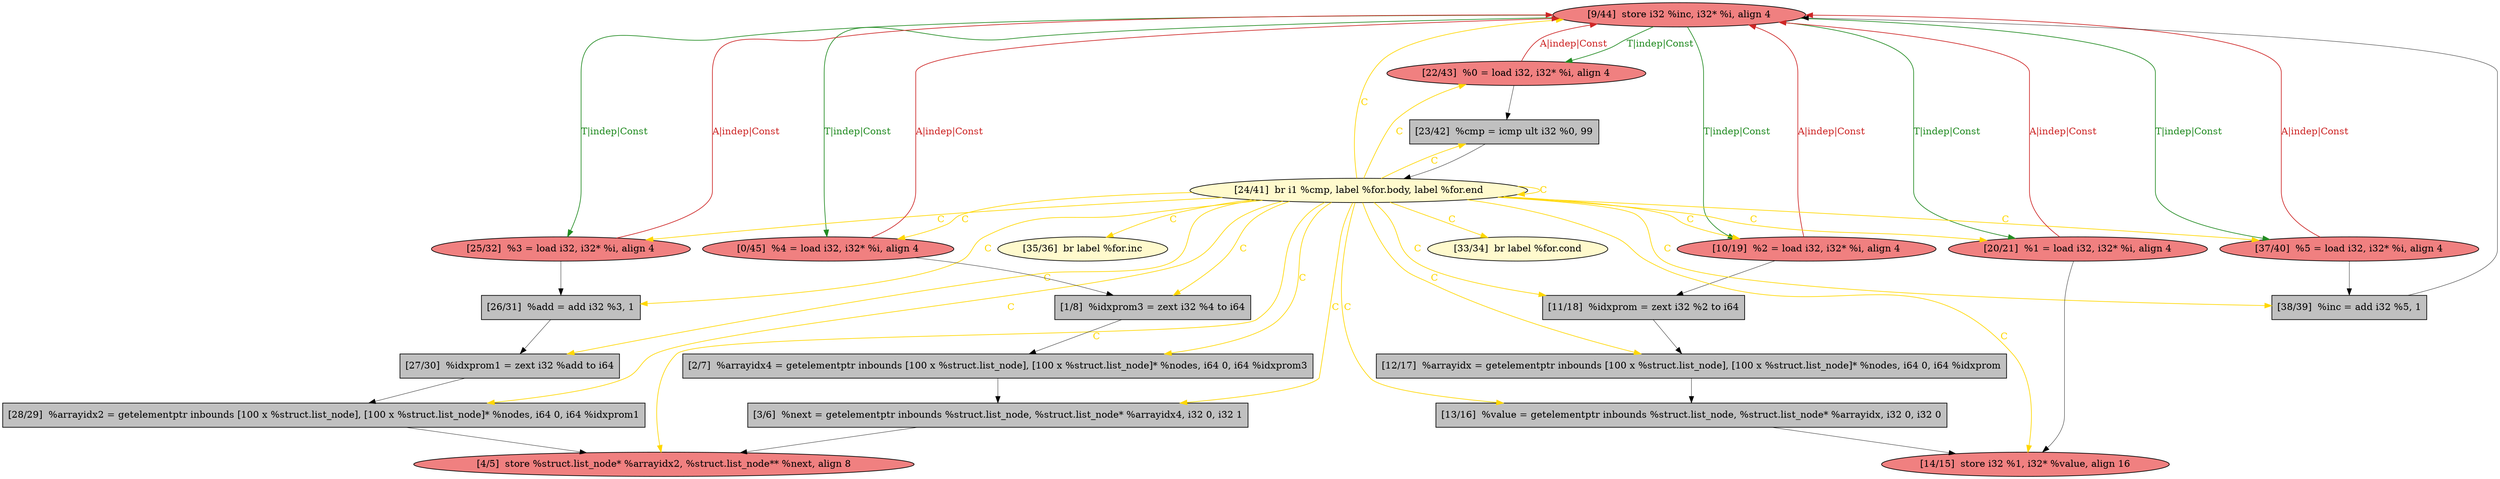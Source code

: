 
digraph G {


node691 [fillcolor=lightcoral,label="[9/44]  store i32 %inc, i32* %i, align 4",shape=ellipse,style=filled ]
node690 [fillcolor=grey,label="[13/16]  %value = getelementptr inbounds %struct.list_node, %struct.list_node* %arrayidx, i32 0, i32 0",shape=rectangle,style=filled ]
node672 [fillcolor=grey,label="[11/18]  %idxprom = zext i32 %2 to i64",shape=rectangle,style=filled ]
node686 [fillcolor=lightcoral,label="[10/19]  %2 = load i32, i32* %i, align 4",shape=ellipse,style=filled ]
node674 [fillcolor=grey,label="[28/29]  %arrayidx2 = getelementptr inbounds [100 x %struct.list_node], [100 x %struct.list_node]* %nodes, i64 0, i64 %idxprom1",shape=rectangle,style=filled ]
node692 [fillcolor=lightcoral,label="[14/15]  store i32 %1, i32* %value, align 16",shape=ellipse,style=filled ]
node683 [fillcolor=lemonchiffon,label="[24/41]  br i1 %cmp, label %for.body, label %for.end",shape=ellipse,style=filled ]
node670 [fillcolor=lightcoral,label="[0/45]  %4 = load i32, i32* %i, align 4",shape=ellipse,style=filled ]
node688 [fillcolor=lightcoral,label="[22/43]  %0 = load i32, i32* %i, align 4",shape=ellipse,style=filled ]
node675 [fillcolor=grey,label="[27/30]  %idxprom1 = zext i32 %add to i64",shape=rectangle,style=filled ]
node673 [fillcolor=lemonchiffon,label="[33/34]  br label %for.cond",shape=ellipse,style=filled ]
node678 [fillcolor=lightcoral,label="[4/5]  store %struct.list_node* %arrayidx2, %struct.list_node** %next, align 8",shape=ellipse,style=filled ]
node671 [fillcolor=lightcoral,label="[25/32]  %3 = load i32, i32* %i, align 4",shape=ellipse,style=filled ]
node676 [fillcolor=grey,label="[26/31]  %add = add i32 %3, 1",shape=rectangle,style=filled ]
node682 [fillcolor=grey,label="[12/17]  %arrayidx = getelementptr inbounds [100 x %struct.list_node], [100 x %struct.list_node]* %nodes, i64 0, i64 %idxprom",shape=rectangle,style=filled ]
node687 [fillcolor=lightcoral,label="[20/21]  %1 = load i32, i32* %i, align 4",shape=ellipse,style=filled ]
node677 [fillcolor=grey,label="[3/6]  %next = getelementptr inbounds %struct.list_node, %struct.list_node* %arrayidx4, i32 0, i32 1",shape=rectangle,style=filled ]
node681 [fillcolor=lemonchiffon,label="[35/36]  br label %for.inc",shape=ellipse,style=filled ]
node679 [fillcolor=lightcoral,label="[37/40]  %5 = load i32, i32* %i, align 4",shape=ellipse,style=filled ]
node680 [fillcolor=grey,label="[1/8]  %idxprom3 = zext i32 %4 to i64",shape=rectangle,style=filled ]
node689 [fillcolor=grey,label="[23/42]  %cmp = icmp ult i32 %0, 99",shape=rectangle,style=filled ]
node684 [fillcolor=grey,label="[2/7]  %arrayidx4 = getelementptr inbounds [100 x %struct.list_node], [100 x %struct.list_node]* %nodes, i64 0, i64 %idxprom3",shape=rectangle,style=filled ]
node685 [fillcolor=grey,label="[38/39]  %inc = add i32 %5, 1",shape=rectangle,style=filled ]

node683->node672 [style=solid,color=gold,label="C",penwidth=1.0,fontcolor=gold ]
node670->node680 [style=solid,color=black,label="",penwidth=0.5,fontcolor=black ]
node691->node687 [style=solid,color=forestgreen,label="T|indep|Const",penwidth=1.0,fontcolor=forestgreen ]
node687->node691 [style=solid,color=firebrick3,label="A|indep|Const",penwidth=1.0,fontcolor=firebrick3 ]
node674->node678 [style=solid,color=black,label="",penwidth=0.5,fontcolor=black ]
node683->node671 [style=solid,color=gold,label="C",penwidth=1.0,fontcolor=gold ]
node683->node674 [style=solid,color=gold,label="C",penwidth=1.0,fontcolor=gold ]
node683->node685 [style=solid,color=gold,label="C",penwidth=1.0,fontcolor=gold ]
node683->node681 [style=solid,color=gold,label="C",penwidth=1.0,fontcolor=gold ]
node683->node687 [style=solid,color=gold,label="C",penwidth=1.0,fontcolor=gold ]
node689->node683 [style=solid,color=black,label="",penwidth=0.5,fontcolor=black ]
node683->node680 [style=solid,color=gold,label="C",penwidth=1.0,fontcolor=gold ]
node683->node670 [style=solid,color=gold,label="C",penwidth=1.0,fontcolor=gold ]
node680->node684 [style=solid,color=black,label="",penwidth=0.5,fontcolor=black ]
node683->node690 [style=solid,color=gold,label="C",penwidth=1.0,fontcolor=gold ]
node683->node689 [style=solid,color=gold,label="C",penwidth=1.0,fontcolor=gold ]
node683->node684 [style=solid,color=gold,label="C",penwidth=1.0,fontcolor=gold ]
node683->node678 [style=solid,color=gold,label="C",penwidth=1.0,fontcolor=gold ]
node684->node677 [style=solid,color=black,label="",penwidth=0.5,fontcolor=black ]
node688->node691 [style=solid,color=firebrick3,label="A|indep|Const",penwidth=1.0,fontcolor=firebrick3 ]
node683->node675 [style=solid,color=gold,label="C",penwidth=1.0,fontcolor=gold ]
node683->node692 [style=solid,color=gold,label="C",penwidth=1.0,fontcolor=gold ]
node683->node673 [style=solid,color=gold,label="C",penwidth=1.0,fontcolor=gold ]
node683->node683 [style=solid,color=gold,label="C",penwidth=1.0,fontcolor=gold ]
node671->node691 [style=solid,color=firebrick3,label="A|indep|Const",penwidth=1.0,fontcolor=firebrick3 ]
node683->node677 [style=solid,color=gold,label="C",penwidth=1.0,fontcolor=gold ]
node683->node676 [style=solid,color=gold,label="C",penwidth=1.0,fontcolor=gold ]
node683->node679 [style=solid,color=gold,label="C",penwidth=1.0,fontcolor=gold ]
node683->node688 [style=solid,color=gold,label="C",penwidth=1.0,fontcolor=gold ]
node679->node691 [style=solid,color=firebrick3,label="A|indep|Const",penwidth=1.0,fontcolor=firebrick3 ]
node682->node690 [style=solid,color=black,label="",penwidth=0.5,fontcolor=black ]
node672->node682 [style=solid,color=black,label="",penwidth=0.5,fontcolor=black ]
node686->node672 [style=solid,color=black,label="",penwidth=0.5,fontcolor=black ]
node691->node686 [style=solid,color=forestgreen,label="T|indep|Const",penwidth=1.0,fontcolor=forestgreen ]
node670->node691 [style=solid,color=firebrick3,label="A|indep|Const",penwidth=1.0,fontcolor=firebrick3 ]
node690->node692 [style=solid,color=black,label="",penwidth=0.5,fontcolor=black ]
node683->node691 [style=solid,color=gold,label="C",penwidth=1.0,fontcolor=gold ]
node691->node670 [style=solid,color=forestgreen,label="T|indep|Const",penwidth=1.0,fontcolor=forestgreen ]
node685->node691 [style=solid,color=black,label="",penwidth=0.5,fontcolor=black ]
node675->node674 [style=solid,color=black,label="",penwidth=0.5,fontcolor=black ]
node679->node685 [style=solid,color=black,label="",penwidth=0.5,fontcolor=black ]
node686->node691 [style=solid,color=firebrick3,label="A|indep|Const",penwidth=1.0,fontcolor=firebrick3 ]
node691->node688 [style=solid,color=forestgreen,label="T|indep|Const",penwidth=1.0,fontcolor=forestgreen ]
node683->node682 [style=solid,color=gold,label="C",penwidth=1.0,fontcolor=gold ]
node691->node671 [style=solid,color=forestgreen,label="T|indep|Const",penwidth=1.0,fontcolor=forestgreen ]
node688->node689 [style=solid,color=black,label="",penwidth=0.5,fontcolor=black ]
node677->node678 [style=solid,color=black,label="",penwidth=0.5,fontcolor=black ]
node691->node679 [style=solid,color=forestgreen,label="T|indep|Const",penwidth=1.0,fontcolor=forestgreen ]
node671->node676 [style=solid,color=black,label="",penwidth=0.5,fontcolor=black ]
node683->node686 [style=solid,color=gold,label="C",penwidth=1.0,fontcolor=gold ]
node687->node692 [style=solid,color=black,label="",penwidth=0.5,fontcolor=black ]
node676->node675 [style=solid,color=black,label="",penwidth=0.5,fontcolor=black ]


}
